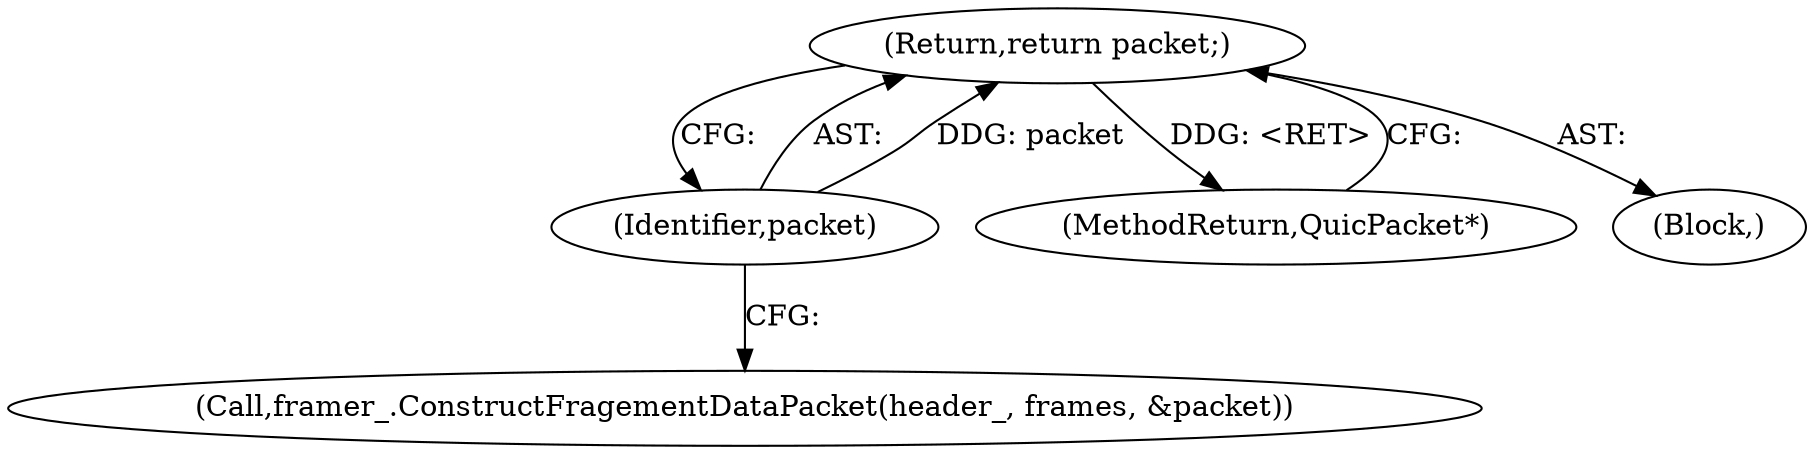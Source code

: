 digraph "0_Chrome_58c433b2426f8d23ad27f1976635506ee3643034@pointer" {
"1000144" [label="(Return,return packet;)"];
"1000145" [label="(Identifier,packet)"];
"1000146" [label="(MethodReturn,QuicPacket*)"];
"1000145" [label="(Identifier,packet)"];
"1000144" [label="(Return,return packet;)"];
"1000139" [label="(Call,framer_.ConstructFragementDataPacket(header_, frames, &packet))"];
"1000103" [label="(Block,)"];
"1000144" -> "1000103"  [label="AST: "];
"1000144" -> "1000145"  [label="CFG: "];
"1000145" -> "1000144"  [label="AST: "];
"1000146" -> "1000144"  [label="CFG: "];
"1000144" -> "1000146"  [label="DDG: <RET>"];
"1000145" -> "1000144"  [label="DDG: packet"];
"1000145" -> "1000139"  [label="CFG: "];
}
